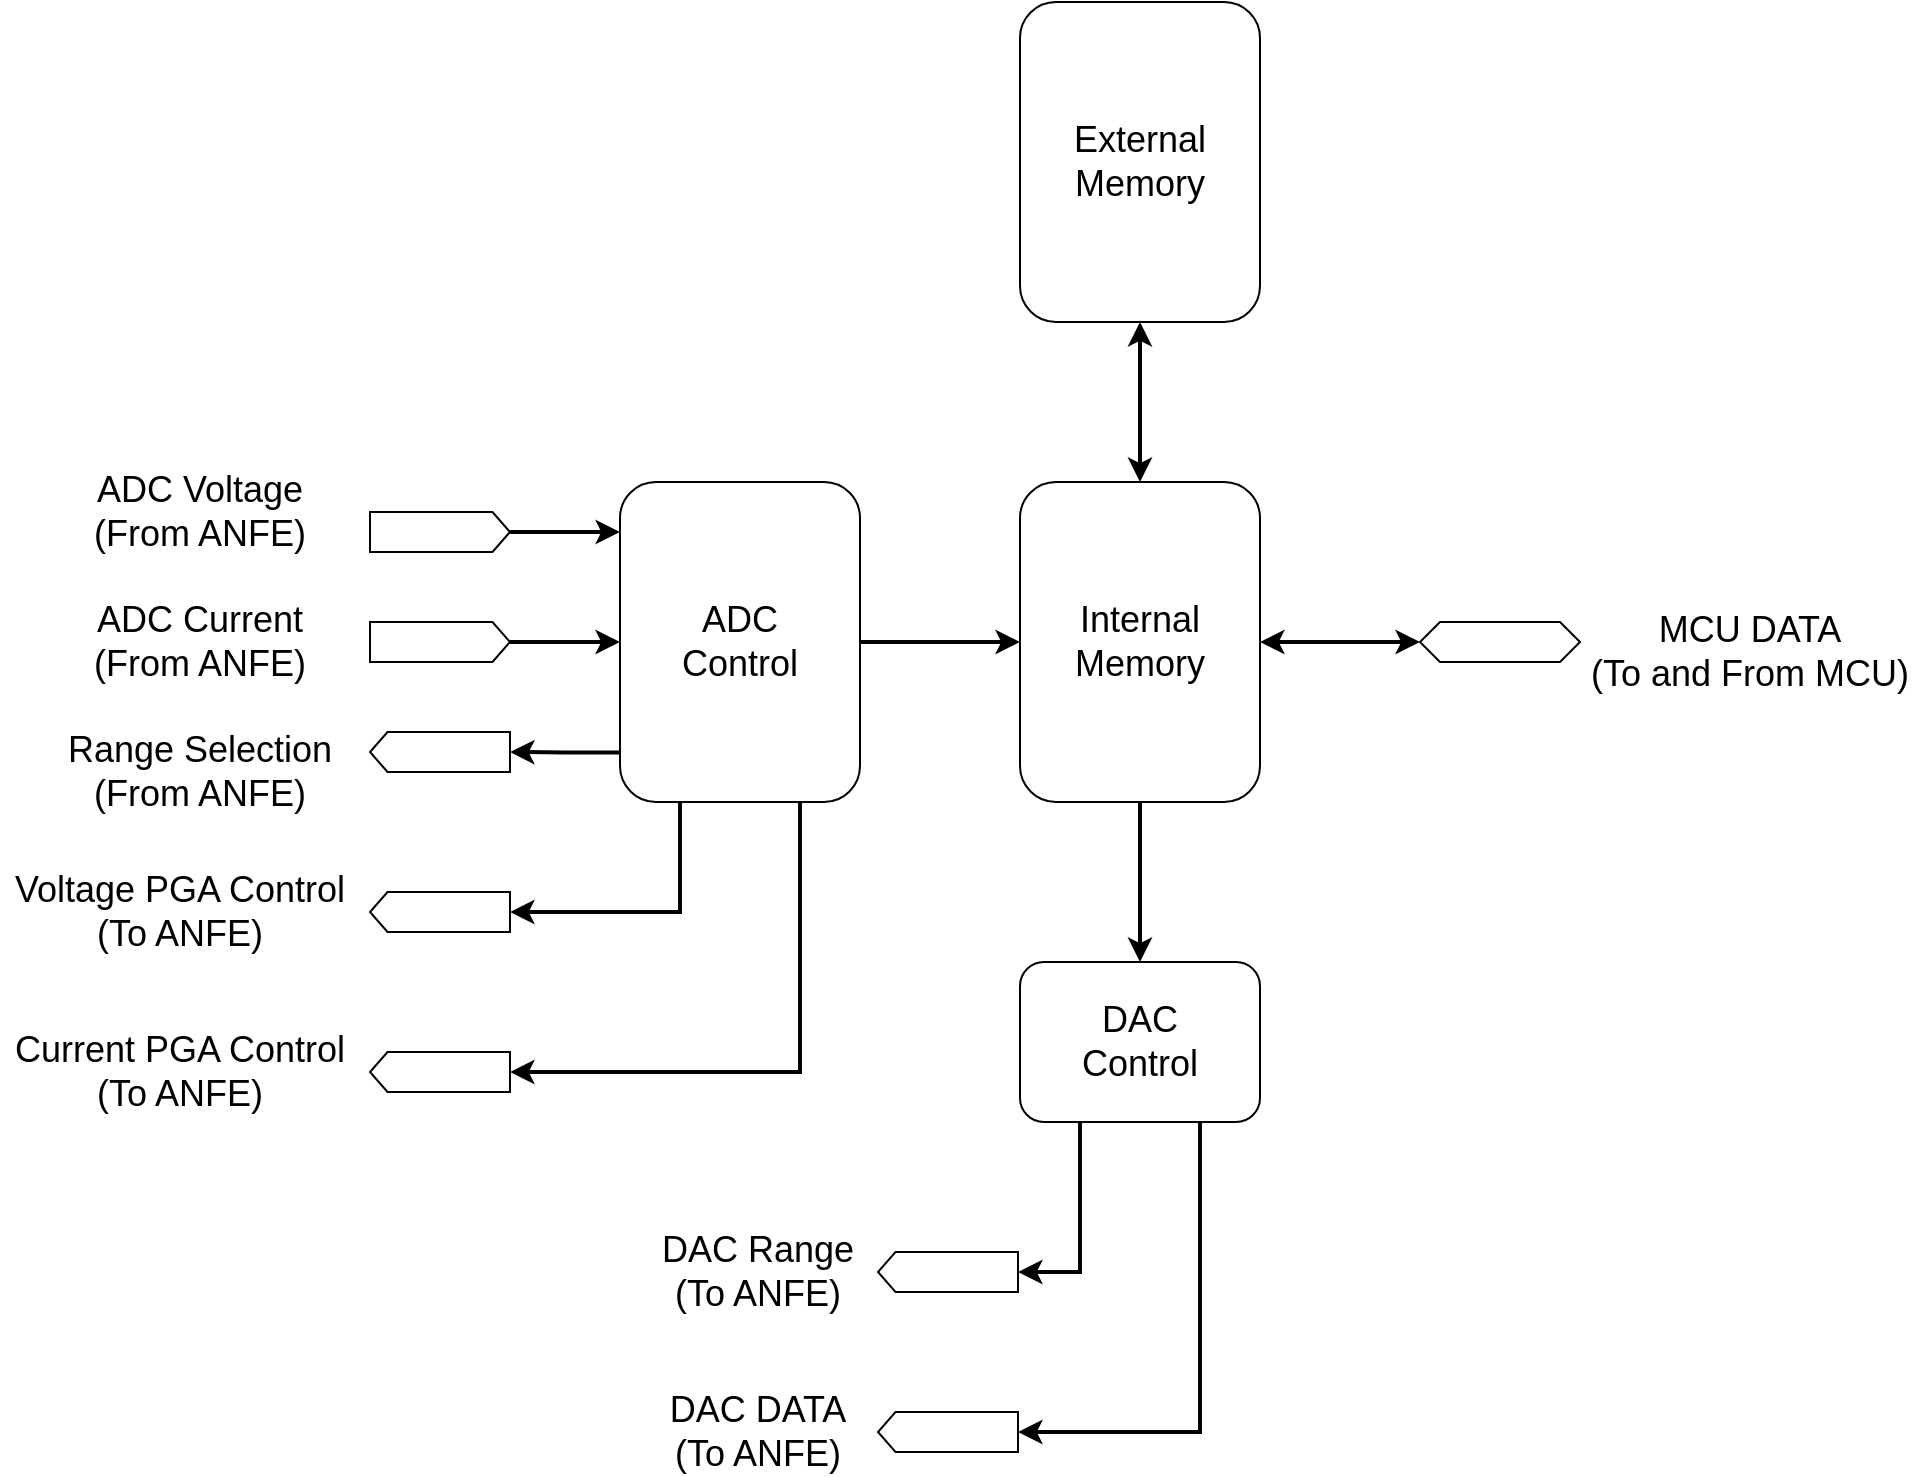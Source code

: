 <mxfile version="24.8.0">
  <diagram name="Side-1" id="xK1SLszGiJM9aApIv1kd">
    <mxGraphModel dx="2308" dy="1948" grid="1" gridSize="10" guides="1" tooltips="1" connect="1" arrows="1" fold="1" page="1" pageScale="1" pageWidth="827" pageHeight="1169" math="0" shadow="0">
      <root>
        <mxCell id="0" />
        <mxCell id="1" parent="0" />
        <mxCell id="t4XDoyJSb_UWK4iszZcu-12" style="edgeStyle=orthogonalEdgeStyle;rounded=0;orthogonalLoop=1;jettySize=auto;html=1;strokeWidth=2;" edge="1" parent="1" source="t4XDoyJSb_UWK4iszZcu-1" target="t4XDoyJSb_UWK4iszZcu-3">
          <mxGeometry relative="1" as="geometry" />
        </mxCell>
        <mxCell id="t4XDoyJSb_UWK4iszZcu-22" style="edgeStyle=orthogonalEdgeStyle;rounded=0;orthogonalLoop=1;jettySize=auto;html=1;exitX=-0.002;exitY=0.845;exitDx=0;exitDy=0;exitPerimeter=0;strokeWidth=2;" edge="1" parent="1" source="t4XDoyJSb_UWK4iszZcu-1" target="t4XDoyJSb_UWK4iszZcu-21">
          <mxGeometry relative="1" as="geometry" />
        </mxCell>
        <mxCell id="t4XDoyJSb_UWK4iszZcu-30" style="edgeStyle=orthogonalEdgeStyle;rounded=0;orthogonalLoop=1;jettySize=auto;html=1;exitX=0.25;exitY=1;exitDx=0;exitDy=0;entryX=0.5;entryY=0;entryDx=0;entryDy=0;strokeWidth=2;" edge="1" parent="1" source="t4XDoyJSb_UWK4iszZcu-1" target="t4XDoyJSb_UWK4iszZcu-26">
          <mxGeometry relative="1" as="geometry" />
        </mxCell>
        <mxCell id="t4XDoyJSb_UWK4iszZcu-31" style="edgeStyle=orthogonalEdgeStyle;rounded=0;orthogonalLoop=1;jettySize=auto;html=1;exitX=0.75;exitY=1;exitDx=0;exitDy=0;entryX=0.5;entryY=0;entryDx=0;entryDy=0;strokeWidth=2;" edge="1" parent="1" source="t4XDoyJSb_UWK4iszZcu-1" target="t4XDoyJSb_UWK4iszZcu-28">
          <mxGeometry relative="1" as="geometry" />
        </mxCell>
        <mxCell id="t4XDoyJSb_UWK4iszZcu-1" value="&lt;font style=&quot;font-size: 18px;&quot;&gt;ADC&lt;br&gt;Control&lt;/font&gt;" style="rounded=1;whiteSpace=wrap;html=1;" vertex="1" parent="1">
          <mxGeometry x="240" y="200" width="120" height="160" as="geometry" />
        </mxCell>
        <mxCell id="t4XDoyJSb_UWK4iszZcu-13" style="edgeStyle=orthogonalEdgeStyle;rounded=0;orthogonalLoop=1;jettySize=auto;html=1;entryX=0.5;entryY=1;entryDx=0;entryDy=0;strokeWidth=2;startArrow=classic;startFill=1;" edge="1" parent="1" source="t4XDoyJSb_UWK4iszZcu-3" target="t4XDoyJSb_UWK4iszZcu-5">
          <mxGeometry relative="1" as="geometry" />
        </mxCell>
        <mxCell id="t4XDoyJSb_UWK4iszZcu-14" style="edgeStyle=orthogonalEdgeStyle;rounded=0;orthogonalLoop=1;jettySize=auto;html=1;startArrow=classic;startFill=1;strokeWidth=2;" edge="1" parent="1" source="t4XDoyJSb_UWK4iszZcu-3">
          <mxGeometry relative="1" as="geometry">
            <mxPoint x="640" y="280" as="targetPoint" />
          </mxGeometry>
        </mxCell>
        <mxCell id="t4XDoyJSb_UWK4iszZcu-3" value="&lt;span style=&quot;font-size: 18px;&quot;&gt;Internal&lt;br&gt;Memory&lt;/span&gt;" style="rounded=1;whiteSpace=wrap;html=1;" vertex="1" parent="1">
          <mxGeometry x="440" y="200" width="120" height="160" as="geometry" />
        </mxCell>
        <mxCell id="t4XDoyJSb_UWK4iszZcu-10" style="edgeStyle=orthogonalEdgeStyle;rounded=0;orthogonalLoop=1;jettySize=auto;html=1;entryX=0.5;entryY=1;entryDx=0;entryDy=0;strokeWidth=2;startArrow=classic;startFill=1;endArrow=none;endFill=0;" edge="1" parent="1" source="t4XDoyJSb_UWK4iszZcu-4" target="t4XDoyJSb_UWK4iszZcu-3">
          <mxGeometry relative="1" as="geometry" />
        </mxCell>
        <mxCell id="t4XDoyJSb_UWK4iszZcu-33" style="edgeStyle=orthogonalEdgeStyle;rounded=0;orthogonalLoop=1;jettySize=auto;html=1;exitX=0.75;exitY=1;exitDx=0;exitDy=0;entryX=0.5;entryY=0;entryDx=0;entryDy=0;strokeWidth=2;" edge="1" parent="1" source="t4XDoyJSb_UWK4iszZcu-4" target="t4XDoyJSb_UWK4iszZcu-7">
          <mxGeometry relative="1" as="geometry" />
        </mxCell>
        <mxCell id="t4XDoyJSb_UWK4iszZcu-35" style="edgeStyle=orthogonalEdgeStyle;rounded=0;orthogonalLoop=1;jettySize=auto;html=1;exitX=0.25;exitY=1;exitDx=0;exitDy=0;entryX=0.5;entryY=0;entryDx=0;entryDy=0;strokeWidth=2;" edge="1" parent="1" source="t4XDoyJSb_UWK4iszZcu-4" target="t4XDoyJSb_UWK4iszZcu-34">
          <mxGeometry relative="1" as="geometry" />
        </mxCell>
        <mxCell id="t4XDoyJSb_UWK4iszZcu-4" value="&lt;span style=&quot;font-size: 18px;&quot;&gt;DAC&lt;br&gt;Control&lt;/span&gt;" style="rounded=1;whiteSpace=wrap;html=1;" vertex="1" parent="1">
          <mxGeometry x="440" y="440" width="120" height="80" as="geometry" />
        </mxCell>
        <mxCell id="t4XDoyJSb_UWK4iszZcu-5" value="&lt;span style=&quot;font-size: 18px;&quot;&gt;External&lt;br&gt;Memory&lt;/span&gt;" style="rounded=1;whiteSpace=wrap;html=1;" vertex="1" parent="1">
          <mxGeometry x="440" y="-40" width="120" height="160" as="geometry" />
        </mxCell>
        <mxCell id="t4XDoyJSb_UWK4iszZcu-7" value="" style="shape=offPageConnector;whiteSpace=wrap;html=1;rotation=-90;size=0.125;direction=west;" vertex="1" parent="1">
          <mxGeometry x="394" y="640" width="20" height="70" as="geometry" />
        </mxCell>
        <mxCell id="t4XDoyJSb_UWK4iszZcu-8" value="&lt;font style=&quot;font-size: 18px;&quot;&gt;DAC DATA&lt;br&gt;&lt;/font&gt;&lt;div style=&quot;font-size: 18px;&quot;&gt;&lt;font style=&quot;font-size: 18px;&quot;&gt;(To ANFE)&lt;/font&gt;&lt;/div&gt;" style="text;html=1;align=center;verticalAlign=middle;whiteSpace=wrap;rounded=0;" vertex="1" parent="1">
          <mxGeometry x="244" y="660" width="130" height="30" as="geometry" />
        </mxCell>
        <mxCell id="t4XDoyJSb_UWK4iszZcu-15" value="" style="shape=hexagon;perimeter=hexagonPerimeter2;whiteSpace=wrap;html=1;fixedSize=1;size=10;" vertex="1" parent="1">
          <mxGeometry x="640" y="270" width="80" height="20" as="geometry" />
        </mxCell>
        <mxCell id="t4XDoyJSb_UWK4iszZcu-16" value="&lt;font style=&quot;font-size: 18px;&quot;&gt;MCU DATA&lt;br&gt;&lt;/font&gt;&lt;div style=&quot;font-size: 18px;&quot;&gt;&lt;font style=&quot;font-size: 18px;&quot;&gt;(To and From MCU)&lt;/font&gt;&lt;/div&gt;" style="text;html=1;align=center;verticalAlign=middle;whiteSpace=wrap;rounded=0;" vertex="1" parent="1">
          <mxGeometry x="720" y="270" width="170" height="30" as="geometry" />
        </mxCell>
        <mxCell id="t4XDoyJSb_UWK4iszZcu-18" style="edgeStyle=orthogonalEdgeStyle;rounded=0;orthogonalLoop=1;jettySize=auto;html=1;entryX=0;entryY=0.156;entryDx=0;entryDy=0;entryPerimeter=0;strokeWidth=2;" edge="1" parent="1" source="t4XDoyJSb_UWK4iszZcu-17" target="t4XDoyJSb_UWK4iszZcu-1">
          <mxGeometry relative="1" as="geometry" />
        </mxCell>
        <mxCell id="t4XDoyJSb_UWK4iszZcu-17" value="" style="shape=offPageConnector;whiteSpace=wrap;html=1;rotation=-90;size=0.125;direction=east;" vertex="1" parent="1">
          <mxGeometry x="140" y="190" width="20" height="70" as="geometry" />
        </mxCell>
        <mxCell id="t4XDoyJSb_UWK4iszZcu-20" style="edgeStyle=orthogonalEdgeStyle;rounded=0;orthogonalLoop=1;jettySize=auto;html=1;entryX=0;entryY=0.5;entryDx=0;entryDy=0;strokeWidth=2;" edge="1" parent="1" source="t4XDoyJSb_UWK4iszZcu-19" target="t4XDoyJSb_UWK4iszZcu-1">
          <mxGeometry relative="1" as="geometry" />
        </mxCell>
        <mxCell id="t4XDoyJSb_UWK4iszZcu-19" value="" style="shape=offPageConnector;whiteSpace=wrap;html=1;rotation=-90;size=0.125;direction=east;" vertex="1" parent="1">
          <mxGeometry x="140" y="245" width="20" height="70" as="geometry" />
        </mxCell>
        <mxCell id="t4XDoyJSb_UWK4iszZcu-21" value="" style="shape=offPageConnector;whiteSpace=wrap;html=1;rotation=-90;size=0.125;direction=west;" vertex="1" parent="1">
          <mxGeometry x="140" y="300" width="20" height="70" as="geometry" />
        </mxCell>
        <mxCell id="t4XDoyJSb_UWK4iszZcu-23" value="&lt;font style=&quot;font-size: 18px;&quot;&gt;ADC Voltage&lt;br&gt;&lt;/font&gt;&lt;div style=&quot;font-size: 18px;&quot;&gt;&lt;font style=&quot;font-size: 18px;&quot;&gt;(From ANFE)&lt;/font&gt;&lt;/div&gt;" style="text;html=1;align=center;verticalAlign=middle;whiteSpace=wrap;rounded=0;" vertex="1" parent="1">
          <mxGeometry x="-35" y="200" width="130" height="30" as="geometry" />
        </mxCell>
        <mxCell id="t4XDoyJSb_UWK4iszZcu-24" value="&lt;font style=&quot;font-size: 18px;&quot;&gt;ADC Current&lt;br&gt;&lt;/font&gt;&lt;div style=&quot;font-size: 18px;&quot;&gt;&lt;font style=&quot;font-size: 18px;&quot;&gt;(From ANFE)&lt;/font&gt;&lt;/div&gt;" style="text;html=1;align=center;verticalAlign=middle;whiteSpace=wrap;rounded=0;" vertex="1" parent="1">
          <mxGeometry x="-35" y="265" width="130" height="30" as="geometry" />
        </mxCell>
        <mxCell id="t4XDoyJSb_UWK4iszZcu-25" value="&lt;font style=&quot;font-size: 18px;&quot;&gt;Range Selection&lt;br&gt;&lt;/font&gt;&lt;div style=&quot;font-size: 18px;&quot;&gt;&lt;font style=&quot;font-size: 18px;&quot;&gt;(From ANFE)&lt;/font&gt;&lt;/div&gt;" style="text;html=1;align=center;verticalAlign=middle;whiteSpace=wrap;rounded=0;" vertex="1" parent="1">
          <mxGeometry x="-50" y="330" width="160" height="30" as="geometry" />
        </mxCell>
        <mxCell id="t4XDoyJSb_UWK4iszZcu-26" value="" style="shape=offPageConnector;whiteSpace=wrap;html=1;rotation=-90;size=0.125;direction=west;" vertex="1" parent="1">
          <mxGeometry x="140" y="380" width="20" height="70" as="geometry" />
        </mxCell>
        <mxCell id="t4XDoyJSb_UWK4iszZcu-27" value="&lt;font style=&quot;font-size: 18px;&quot;&gt;Voltage PGA Control&lt;br&gt;&lt;/font&gt;&lt;div style=&quot;font-size: 18px;&quot;&gt;&lt;font style=&quot;font-size: 18px;&quot;&gt;(To ANFE)&lt;/font&gt;&lt;/div&gt;" style="text;html=1;align=center;verticalAlign=middle;whiteSpace=wrap;rounded=0;" vertex="1" parent="1">
          <mxGeometry x="-70" y="400" width="180" height="30" as="geometry" />
        </mxCell>
        <mxCell id="t4XDoyJSb_UWK4iszZcu-28" value="" style="shape=offPageConnector;whiteSpace=wrap;html=1;rotation=-90;size=0.125;direction=west;" vertex="1" parent="1">
          <mxGeometry x="140" y="460" width="20" height="70" as="geometry" />
        </mxCell>
        <mxCell id="t4XDoyJSb_UWK4iszZcu-29" value="&lt;font style=&quot;font-size: 18px;&quot;&gt;Current PGA Control&lt;br&gt;&lt;/font&gt;&lt;div style=&quot;font-size: 18px;&quot;&gt;&lt;font style=&quot;font-size: 18px;&quot;&gt;(To ANFE)&lt;/font&gt;&lt;/div&gt;" style="text;html=1;align=center;verticalAlign=middle;whiteSpace=wrap;rounded=0;" vertex="1" parent="1">
          <mxGeometry x="-70" y="480" width="180" height="30" as="geometry" />
        </mxCell>
        <mxCell id="t4XDoyJSb_UWK4iszZcu-34" value="" style="shape=offPageConnector;whiteSpace=wrap;html=1;rotation=-90;size=0.125;direction=west;" vertex="1" parent="1">
          <mxGeometry x="394" y="560" width="20" height="70" as="geometry" />
        </mxCell>
        <mxCell id="t4XDoyJSb_UWK4iszZcu-36" value="&lt;font style=&quot;font-size: 18px;&quot;&gt;DAC Range&lt;br&gt;&lt;/font&gt;&lt;div style=&quot;font-size: 18px;&quot;&gt;&lt;font style=&quot;font-size: 18px;&quot;&gt;(To ANFE)&lt;/font&gt;&lt;/div&gt;" style="text;html=1;align=center;verticalAlign=middle;whiteSpace=wrap;rounded=0;" vertex="1" parent="1">
          <mxGeometry x="244" y="580" width="130" height="30" as="geometry" />
        </mxCell>
      </root>
    </mxGraphModel>
  </diagram>
</mxfile>
